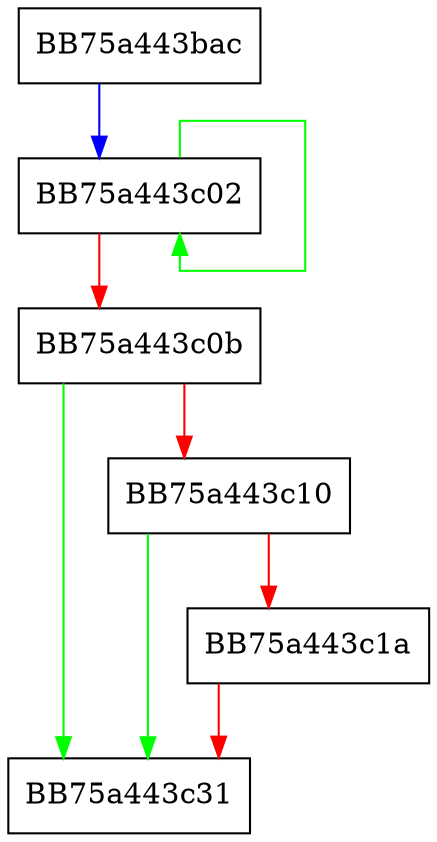 digraph SFCStore {
  node [shape="box"];
  graph [splines=ortho];
  BB75a443bac -> BB75a443c02 [color="blue"];
  BB75a443c02 -> BB75a443c02 [color="green"];
  BB75a443c02 -> BB75a443c0b [color="red"];
  BB75a443c0b -> BB75a443c31 [color="green"];
  BB75a443c0b -> BB75a443c10 [color="red"];
  BB75a443c10 -> BB75a443c31 [color="green"];
  BB75a443c10 -> BB75a443c1a [color="red"];
  BB75a443c1a -> BB75a443c31 [color="red"];
}